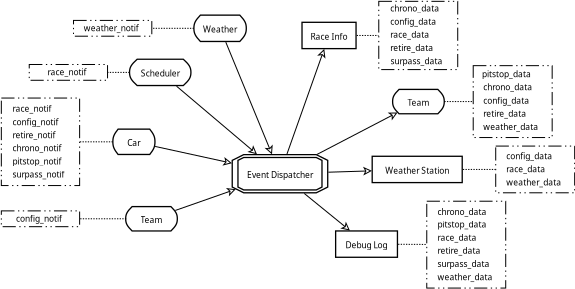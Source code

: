 <?xml version="1.0" encoding="UTF-8"?>
<dia:diagram xmlns:dia="http://www.lysator.liu.se/~alla/dia/">
  <dia:layer name="Background" visible="true" active="true">
    <dia:object type="SDL - State" version="1" id="O0">
      <dia:attribute name="obj_pos">
        <dia:point val="5.7,8.488"/>
      </dia:attribute>
      <dia:attribute name="obj_bb">
        <dia:rectangle val="5.65,8.438;8.95,10.463"/>
      </dia:attribute>
      <dia:attribute name="meta">
        <dia:composite type="dict"/>
      </dia:attribute>
      <dia:attribute name="elem_corner">
        <dia:point val="5.7,8.488"/>
      </dia:attribute>
      <dia:attribute name="elem_width">
        <dia:real val="3.2"/>
      </dia:attribute>
      <dia:attribute name="elem_height">
        <dia:real val="1.925"/>
      </dia:attribute>
      <dia:attribute name="line_width">
        <dia:real val="0.1"/>
      </dia:attribute>
      <dia:attribute name="line_colour">
        <dia:color val="#000000"/>
      </dia:attribute>
      <dia:attribute name="fill_colour">
        <dia:color val="#ffffff"/>
      </dia:attribute>
      <dia:attribute name="show_background">
        <dia:boolean val="true"/>
      </dia:attribute>
      <dia:attribute name="line_style">
        <dia:enum val="0"/>
        <dia:real val="1"/>
      </dia:attribute>
      <dia:attribute name="padding">
        <dia:real val="0.1"/>
      </dia:attribute>
      <dia:attribute name="text">
        <dia:composite type="text">
          <dia:attribute name="string">
            <dia:string>#Car#</dia:string>
          </dia:attribute>
          <dia:attribute name="font">
            <dia:font family="sans" style="0" name="Helvetica"/>
          </dia:attribute>
          <dia:attribute name="height">
            <dia:real val="0.8"/>
          </dia:attribute>
          <dia:attribute name="pos">
            <dia:point val="7.3,9.65"/>
          </dia:attribute>
          <dia:attribute name="color">
            <dia:color val="#000000"/>
          </dia:attribute>
          <dia:attribute name="alignment">
            <dia:enum val="1"/>
          </dia:attribute>
        </dia:composite>
      </dia:attribute>
      <dia:attribute name="flip_horizontal">
        <dia:boolean val="false"/>
      </dia:attribute>
      <dia:attribute name="flip_vertical">
        <dia:boolean val="false"/>
      </dia:attribute>
      <dia:attribute name="subscale">
        <dia:real val="1"/>
      </dia:attribute>
    </dia:object>
    <dia:object type="SDL - State" version="1" id="O1">
      <dia:attribute name="obj_pos">
        <dia:point val="6.968,3.175"/>
      </dia:attribute>
      <dia:attribute name="obj_bb">
        <dia:rectangle val="6.918,3.125;11.682,5.225"/>
      </dia:attribute>
      <dia:attribute name="meta">
        <dia:composite type="dict"/>
      </dia:attribute>
      <dia:attribute name="elem_corner">
        <dia:point val="6.968,3.175"/>
      </dia:attribute>
      <dia:attribute name="elem_width">
        <dia:real val="4.665"/>
      </dia:attribute>
      <dia:attribute name="elem_height">
        <dia:real val="2"/>
      </dia:attribute>
      <dia:attribute name="line_width">
        <dia:real val="0.1"/>
      </dia:attribute>
      <dia:attribute name="line_colour">
        <dia:color val="#000000"/>
      </dia:attribute>
      <dia:attribute name="fill_colour">
        <dia:color val="#ffffff"/>
      </dia:attribute>
      <dia:attribute name="show_background">
        <dia:boolean val="true"/>
      </dia:attribute>
      <dia:attribute name="line_style">
        <dia:enum val="0"/>
        <dia:real val="1"/>
      </dia:attribute>
      <dia:attribute name="padding">
        <dia:real val="0.1"/>
      </dia:attribute>
      <dia:attribute name="text">
        <dia:composite type="text">
          <dia:attribute name="string">
            <dia:string>#Scheduler#</dia:string>
          </dia:attribute>
          <dia:attribute name="font">
            <dia:font family="sans" style="0" name="Helvetica"/>
          </dia:attribute>
          <dia:attribute name="height">
            <dia:real val="0.8"/>
          </dia:attribute>
          <dia:attribute name="pos">
            <dia:point val="9.3,4.375"/>
          </dia:attribute>
          <dia:attribute name="color">
            <dia:color val="#000000"/>
          </dia:attribute>
          <dia:attribute name="alignment">
            <dia:enum val="1"/>
          </dia:attribute>
        </dia:composite>
      </dia:attribute>
      <dia:attribute name="flip_horizontal">
        <dia:boolean val="false"/>
      </dia:attribute>
      <dia:attribute name="flip_vertical">
        <dia:boolean val="false"/>
      </dia:attribute>
      <dia:attribute name="subscale">
        <dia:real val="1"/>
      </dia:attribute>
    </dia:object>
    <dia:object type="SDL - State" version="1" id="O2">
      <dia:attribute name="obj_pos">
        <dia:point val="11.858,-0.175"/>
      </dia:attribute>
      <dia:attribute name="obj_bb">
        <dia:rectangle val="11.808,-0.225;15.892,1.875"/>
      </dia:attribute>
      <dia:attribute name="meta">
        <dia:composite type="dict"/>
      </dia:attribute>
      <dia:attribute name="elem_corner">
        <dia:point val="11.858,-0.175"/>
      </dia:attribute>
      <dia:attribute name="elem_width">
        <dia:real val="3.983"/>
      </dia:attribute>
      <dia:attribute name="elem_height">
        <dia:real val="2"/>
      </dia:attribute>
      <dia:attribute name="line_width">
        <dia:real val="0.1"/>
      </dia:attribute>
      <dia:attribute name="line_colour">
        <dia:color val="#000000"/>
      </dia:attribute>
      <dia:attribute name="fill_colour">
        <dia:color val="#ffffff"/>
      </dia:attribute>
      <dia:attribute name="show_background">
        <dia:boolean val="true"/>
      </dia:attribute>
      <dia:attribute name="line_style">
        <dia:enum val="0"/>
        <dia:real val="1"/>
      </dia:attribute>
      <dia:attribute name="padding">
        <dia:real val="0.1"/>
      </dia:attribute>
      <dia:attribute name="text">
        <dia:composite type="text">
          <dia:attribute name="string">
            <dia:string>#Weather#</dia:string>
          </dia:attribute>
          <dia:attribute name="font">
            <dia:font family="sans" style="0" name="Helvetica"/>
          </dia:attribute>
          <dia:attribute name="height">
            <dia:real val="0.8"/>
          </dia:attribute>
          <dia:attribute name="pos">
            <dia:point val="13.85,1.025"/>
          </dia:attribute>
          <dia:attribute name="color">
            <dia:color val="#000000"/>
          </dia:attribute>
          <dia:attribute name="alignment">
            <dia:enum val="1"/>
          </dia:attribute>
        </dia:composite>
      </dia:attribute>
      <dia:attribute name="flip_horizontal">
        <dia:boolean val="false"/>
      </dia:attribute>
      <dia:attribute name="flip_vertical">
        <dia:boolean val="false"/>
      </dia:attribute>
      <dia:attribute name="subscale">
        <dia:real val="1"/>
      </dia:attribute>
    </dia:object>
    <dia:object type="SDL - State" version="1" id="O3">
      <dia:attribute name="obj_pos">
        <dia:point val="6.675,14.375"/>
      </dia:attribute>
      <dia:attribute name="obj_bb">
        <dia:rectangle val="6.625,14.325;10.65,16.275"/>
      </dia:attribute>
      <dia:attribute name="meta">
        <dia:composite type="dict"/>
      </dia:attribute>
      <dia:attribute name="elem_corner">
        <dia:point val="6.675,14.375"/>
      </dia:attribute>
      <dia:attribute name="elem_width">
        <dia:real val="3.925"/>
      </dia:attribute>
      <dia:attribute name="elem_height">
        <dia:real val="1.85"/>
      </dia:attribute>
      <dia:attribute name="line_width">
        <dia:real val="0.1"/>
      </dia:attribute>
      <dia:attribute name="line_colour">
        <dia:color val="#000000"/>
      </dia:attribute>
      <dia:attribute name="fill_colour">
        <dia:color val="#ffffff"/>
      </dia:attribute>
      <dia:attribute name="show_background">
        <dia:boolean val="true"/>
      </dia:attribute>
      <dia:attribute name="line_style">
        <dia:enum val="0"/>
        <dia:real val="1"/>
      </dia:attribute>
      <dia:attribute name="padding">
        <dia:real val="0.1"/>
      </dia:attribute>
      <dia:attribute name="text">
        <dia:composite type="text">
          <dia:attribute name="string">
            <dia:string>#Team#</dia:string>
          </dia:attribute>
          <dia:attribute name="font">
            <dia:font family="sans" style="0" name="Helvetica"/>
          </dia:attribute>
          <dia:attribute name="height">
            <dia:real val="0.8"/>
          </dia:attribute>
          <dia:attribute name="pos">
            <dia:point val="8.637,15.5"/>
          </dia:attribute>
          <dia:attribute name="color">
            <dia:color val="#000000"/>
          </dia:attribute>
          <dia:attribute name="alignment">
            <dia:enum val="1"/>
          </dia:attribute>
        </dia:composite>
      </dia:attribute>
      <dia:attribute name="flip_horizontal">
        <dia:boolean val="false"/>
      </dia:attribute>
      <dia:attribute name="flip_vertical">
        <dia:boolean val="false"/>
      </dia:attribute>
      <dia:attribute name="subscale">
        <dia:real val="1"/>
      </dia:attribute>
    </dia:object>
    <dia:object type="SDL - Process" version="1" id="O4">
      <dia:attribute name="obj_pos">
        <dia:point val="14.772,10.425"/>
      </dia:attribute>
      <dia:attribute name="obj_bb">
        <dia:rectangle val="14.722,10.375;22.078,13.375"/>
      </dia:attribute>
      <dia:attribute name="meta">
        <dia:composite type="dict"/>
      </dia:attribute>
      <dia:attribute name="elem_corner">
        <dia:point val="14.772,10.425"/>
      </dia:attribute>
      <dia:attribute name="elem_width">
        <dia:real val="7.256"/>
      </dia:attribute>
      <dia:attribute name="elem_height">
        <dia:real val="2.9"/>
      </dia:attribute>
      <dia:attribute name="line_width">
        <dia:real val="0.1"/>
      </dia:attribute>
      <dia:attribute name="line_colour">
        <dia:color val="#000000"/>
      </dia:attribute>
      <dia:attribute name="fill_colour">
        <dia:color val="#ffffff"/>
      </dia:attribute>
      <dia:attribute name="show_background">
        <dia:boolean val="true"/>
      </dia:attribute>
      <dia:attribute name="line_style">
        <dia:enum val="0"/>
        <dia:real val="1"/>
      </dia:attribute>
      <dia:attribute name="padding">
        <dia:real val="0.1"/>
      </dia:attribute>
      <dia:attribute name="text">
        <dia:composite type="text">
          <dia:attribute name="string">
            <dia:string>#Event Dispatcher#</dia:string>
          </dia:attribute>
          <dia:attribute name="font">
            <dia:font family="sans" style="0" name="Helvetica"/>
          </dia:attribute>
          <dia:attribute name="height">
            <dia:real val="0.8"/>
          </dia:attribute>
          <dia:attribute name="pos">
            <dia:point val="18.4,12.075"/>
          </dia:attribute>
          <dia:attribute name="color">
            <dia:color val="#000000"/>
          </dia:attribute>
          <dia:attribute name="alignment">
            <dia:enum val="1"/>
          </dia:attribute>
        </dia:composite>
      </dia:attribute>
      <dia:attribute name="flip_horizontal">
        <dia:boolean val="false"/>
      </dia:attribute>
      <dia:attribute name="flip_vertical">
        <dia:boolean val="false"/>
      </dia:attribute>
      <dia:attribute name="subscale">
        <dia:real val="1"/>
      </dia:attribute>
    </dia:object>
    <dia:object type="Standard - Line" version="0" id="O5">
      <dia:attribute name="obj_pos">
        <dia:point val="22.078,11.76"/>
      </dia:attribute>
      <dia:attribute name="obj_bb">
        <dia:rectangle val="22.052,11.37;25.414,11.981"/>
      </dia:attribute>
      <dia:attribute name="conn_endpoints">
        <dia:point val="22.078,11.76"/>
        <dia:point val="25.358,11.658"/>
      </dia:attribute>
      <dia:attribute name="numcp">
        <dia:int val="1"/>
      </dia:attribute>
      <dia:attribute name="line_width">
        <dia:real val="0.05"/>
      </dia:attribute>
      <dia:attribute name="end_arrow">
        <dia:enum val="23"/>
      </dia:attribute>
      <dia:attribute name="end_arrow_length">
        <dia:real val="0.5"/>
      </dia:attribute>
      <dia:attribute name="end_arrow_width">
        <dia:real val="0.5"/>
      </dia:attribute>
      <dia:connections>
        <dia:connection handle="0" to="O4" connection="4"/>
        <dia:connection handle="1" to="O6" connection="3"/>
      </dia:connections>
    </dia:object>
    <dia:object type="SDL - Task" version="1" id="O6">
      <dia:attribute name="obj_pos">
        <dia:point val="25.408,10.55"/>
      </dia:attribute>
      <dia:attribute name="obj_bb">
        <dia:rectangle val="25.358,10.5;32.298,12.6"/>
      </dia:attribute>
      <dia:attribute name="meta">
        <dia:composite type="dict"/>
      </dia:attribute>
      <dia:attribute name="elem_corner">
        <dia:point val="25.408,10.55"/>
      </dia:attribute>
      <dia:attribute name="elem_width">
        <dia:real val="6.841"/>
      </dia:attribute>
      <dia:attribute name="elem_height">
        <dia:real val="2"/>
      </dia:attribute>
      <dia:attribute name="line_width">
        <dia:real val="0.1"/>
      </dia:attribute>
      <dia:attribute name="line_colour">
        <dia:color val="#000000"/>
      </dia:attribute>
      <dia:attribute name="fill_colour">
        <dia:color val="#ffffff"/>
      </dia:attribute>
      <dia:attribute name="show_background">
        <dia:boolean val="true"/>
      </dia:attribute>
      <dia:attribute name="line_style">
        <dia:enum val="0"/>
        <dia:real val="1"/>
      </dia:attribute>
      <dia:attribute name="padding">
        <dia:real val="0.1"/>
      </dia:attribute>
      <dia:attribute name="text">
        <dia:composite type="text">
          <dia:attribute name="string">
            <dia:string>#Weather Station#</dia:string>
          </dia:attribute>
          <dia:attribute name="font">
            <dia:font family="sans" style="0" name="Helvetica"/>
          </dia:attribute>
          <dia:attribute name="height">
            <dia:real val="0.8"/>
          </dia:attribute>
          <dia:attribute name="pos">
            <dia:point val="28.828,11.75"/>
          </dia:attribute>
          <dia:attribute name="color">
            <dia:color val="#000000"/>
          </dia:attribute>
          <dia:attribute name="alignment">
            <dia:enum val="1"/>
          </dia:attribute>
        </dia:composite>
      </dia:attribute>
      <dia:attribute name="flip_horizontal">
        <dia:boolean val="false"/>
      </dia:attribute>
      <dia:attribute name="flip_vertical">
        <dia:boolean val="false"/>
      </dia:attribute>
      <dia:attribute name="subscale">
        <dia:real val="1"/>
      </dia:attribute>
    </dia:object>
    <dia:object type="SDL - Task" version="1" id="O7">
      <dia:attribute name="obj_pos">
        <dia:point val="20.075,0.369"/>
      </dia:attribute>
      <dia:attribute name="obj_bb">
        <dia:rectangle val="20.025,0.319;24.231,2.419"/>
      </dia:attribute>
      <dia:attribute name="meta">
        <dia:composite type="dict"/>
      </dia:attribute>
      <dia:attribute name="elem_corner">
        <dia:point val="20.075,0.369"/>
      </dia:attribute>
      <dia:attribute name="elem_width">
        <dia:real val="4.106"/>
      </dia:attribute>
      <dia:attribute name="elem_height">
        <dia:real val="2"/>
      </dia:attribute>
      <dia:attribute name="line_width">
        <dia:real val="0.1"/>
      </dia:attribute>
      <dia:attribute name="line_colour">
        <dia:color val="#000000"/>
      </dia:attribute>
      <dia:attribute name="fill_colour">
        <dia:color val="#ffffff"/>
      </dia:attribute>
      <dia:attribute name="show_background">
        <dia:boolean val="true"/>
      </dia:attribute>
      <dia:attribute name="line_style">
        <dia:enum val="0"/>
        <dia:real val="1"/>
      </dia:attribute>
      <dia:attribute name="padding">
        <dia:real val="0.1"/>
      </dia:attribute>
      <dia:attribute name="text">
        <dia:composite type="text">
          <dia:attribute name="string">
            <dia:string>#Race Info#</dia:string>
          </dia:attribute>
          <dia:attribute name="font">
            <dia:font family="sans" style="0" name="Helvetica"/>
          </dia:attribute>
          <dia:attribute name="height">
            <dia:real val="0.8"/>
          </dia:attribute>
          <dia:attribute name="pos">
            <dia:point val="22.128,1.569"/>
          </dia:attribute>
          <dia:attribute name="color">
            <dia:color val="#000000"/>
          </dia:attribute>
          <dia:attribute name="alignment">
            <dia:enum val="1"/>
          </dia:attribute>
        </dia:composite>
      </dia:attribute>
      <dia:attribute name="flip_horizontal">
        <dia:boolean val="false"/>
      </dia:attribute>
      <dia:attribute name="flip_vertical">
        <dia:boolean val="false"/>
      </dia:attribute>
      <dia:attribute name="subscale">
        <dia:real val="1"/>
      </dia:attribute>
    </dia:object>
    <dia:object type="SDL - Task" version="1" id="O8">
      <dia:attribute name="obj_pos">
        <dia:point val="22.63,16.225"/>
      </dia:attribute>
      <dia:attribute name="obj_bb">
        <dia:rectangle val="22.58,16.175;27.377,18.275"/>
      </dia:attribute>
      <dia:attribute name="meta">
        <dia:composite type="dict"/>
      </dia:attribute>
      <dia:attribute name="elem_corner">
        <dia:point val="22.63,16.225"/>
      </dia:attribute>
      <dia:attribute name="elem_width">
        <dia:real val="4.697"/>
      </dia:attribute>
      <dia:attribute name="elem_height">
        <dia:real val="2"/>
      </dia:attribute>
      <dia:attribute name="line_width">
        <dia:real val="0.1"/>
      </dia:attribute>
      <dia:attribute name="line_colour">
        <dia:color val="#000000"/>
      </dia:attribute>
      <dia:attribute name="fill_colour">
        <dia:color val="#ffffff"/>
      </dia:attribute>
      <dia:attribute name="show_background">
        <dia:boolean val="true"/>
      </dia:attribute>
      <dia:attribute name="line_style">
        <dia:enum val="0"/>
        <dia:real val="1"/>
      </dia:attribute>
      <dia:attribute name="padding">
        <dia:real val="0.1"/>
      </dia:attribute>
      <dia:attribute name="text">
        <dia:composite type="text">
          <dia:attribute name="string">
            <dia:string>#Debug Log#</dia:string>
          </dia:attribute>
          <dia:attribute name="font">
            <dia:font family="sans" style="0" name="Helvetica"/>
          </dia:attribute>
          <dia:attribute name="height">
            <dia:real val="0.8"/>
          </dia:attribute>
          <dia:attribute name="pos">
            <dia:point val="24.978,17.425"/>
          </dia:attribute>
          <dia:attribute name="color">
            <dia:color val="#000000"/>
          </dia:attribute>
          <dia:attribute name="alignment">
            <dia:enum val="1"/>
          </dia:attribute>
        </dia:composite>
      </dia:attribute>
      <dia:attribute name="flip_horizontal">
        <dia:boolean val="false"/>
      </dia:attribute>
      <dia:attribute name="flip_vertical">
        <dia:boolean val="false"/>
      </dia:attribute>
      <dia:attribute name="subscale">
        <dia:real val="1"/>
      </dia:attribute>
    </dia:object>
    <dia:object type="Standard - Line" version="0" id="O9">
      <dia:attribute name="obj_pos">
        <dia:point val="18.932,10.376"/>
      </dia:attribute>
      <dia:attribute name="obj_bb">
        <dia:rectangle val="18.9,2.366;21.86,10.408"/>
      </dia:attribute>
      <dia:attribute name="conn_endpoints">
        <dia:point val="18.932,10.376"/>
        <dia:point val="21.756,2.418"/>
      </dia:attribute>
      <dia:attribute name="numcp">
        <dia:int val="1"/>
      </dia:attribute>
      <dia:attribute name="line_width">
        <dia:real val="0.05"/>
      </dia:attribute>
      <dia:attribute name="end_arrow">
        <dia:enum val="23"/>
      </dia:attribute>
      <dia:attribute name="end_arrow_length">
        <dia:real val="0.5"/>
      </dia:attribute>
      <dia:attribute name="end_arrow_width">
        <dia:real val="0.5"/>
      </dia:attribute>
      <dia:connections>
        <dia:connection handle="0" to="O4" connection="4"/>
        <dia:connection handle="1" to="O7" connection="3"/>
      </dia:connections>
    </dia:object>
    <dia:object type="Standard - Line" version="0" id="O10">
      <dia:attribute name="obj_pos">
        <dia:point val="20.244,13.375"/>
      </dia:attribute>
      <dia:attribute name="obj_bb">
        <dia:rectangle val="20.209,13.34;23.734,16.213"/>
      </dia:attribute>
      <dia:attribute name="conn_endpoints">
        <dia:point val="20.244,13.375"/>
        <dia:point val="23.69,16.177"/>
      </dia:attribute>
      <dia:attribute name="numcp">
        <dia:int val="1"/>
      </dia:attribute>
      <dia:attribute name="line_width">
        <dia:real val="0.05"/>
      </dia:attribute>
      <dia:attribute name="end_arrow">
        <dia:enum val="23"/>
      </dia:attribute>
      <dia:attribute name="end_arrow_length">
        <dia:real val="0.5"/>
      </dia:attribute>
      <dia:attribute name="end_arrow_width">
        <dia:real val="0.5"/>
      </dia:attribute>
      <dia:connections>
        <dia:connection handle="0" to="O4" connection="4"/>
        <dia:connection handle="1" to="O8" connection="3"/>
      </dia:connections>
    </dia:object>
    <dia:object type="Standard - Line" version="0" id="O11">
      <dia:attribute name="obj_pos">
        <dia:point val="21.221,10.406"/>
      </dia:attribute>
      <dia:attribute name="obj_bb">
        <dia:rectangle val="21.187,7.199;27.359,10.439"/>
      </dia:attribute>
      <dia:attribute name="conn_endpoints">
        <dia:point val="21.221,10.406"/>
        <dia:point val="27.309,7.234"/>
      </dia:attribute>
      <dia:attribute name="numcp">
        <dia:int val="1"/>
      </dia:attribute>
      <dia:attribute name="line_width">
        <dia:real val="0.05"/>
      </dia:attribute>
      <dia:attribute name="end_arrow">
        <dia:enum val="23"/>
      </dia:attribute>
      <dia:attribute name="end_arrow_length">
        <dia:real val="0.5"/>
      </dia:attribute>
      <dia:attribute name="end_arrow_width">
        <dia:real val="0.5"/>
      </dia:attribute>
      <dia:connections>
        <dia:connection handle="0" to="O4" connection="4"/>
        <dia:connection handle="1" to="O16" connection="3"/>
      </dia:connections>
    </dia:object>
    <dia:object type="Standard - Line" version="0" id="O12">
      <dia:attribute name="obj_pos">
        <dia:point val="14.282,1.875"/>
      </dia:attribute>
      <dia:attribute name="obj_bb">
        <dia:rectangle val="14.25,1.842;17.858,10.426"/>
      </dia:attribute>
      <dia:attribute name="conn_endpoints">
        <dia:point val="14.282,1.875"/>
        <dia:point val="17.782,10.375"/>
      </dia:attribute>
      <dia:attribute name="numcp">
        <dia:int val="1"/>
      </dia:attribute>
      <dia:attribute name="line_width">
        <dia:real val="0.05"/>
      </dia:attribute>
      <dia:attribute name="end_arrow">
        <dia:enum val="23"/>
      </dia:attribute>
      <dia:attribute name="end_arrow_length">
        <dia:real val="0.5"/>
      </dia:attribute>
      <dia:attribute name="end_arrow_width">
        <dia:real val="0.5"/>
      </dia:attribute>
      <dia:connections>
        <dia:connection handle="0" to="O2" connection="3"/>
        <dia:connection handle="1" to="O4" connection="4"/>
      </dia:connections>
    </dia:object>
    <dia:object type="Standard - Line" version="0" id="O13">
      <dia:attribute name="obj_pos">
        <dia:point val="10.541,5.225"/>
      </dia:attribute>
      <dia:attribute name="obj_bb">
        <dia:rectangle val="10.506,5.19;16.672,10.413"/>
      </dia:attribute>
      <dia:attribute name="conn_endpoints">
        <dia:point val="10.541,5.225"/>
        <dia:point val="16.629,10.377"/>
      </dia:attribute>
      <dia:attribute name="numcp">
        <dia:int val="1"/>
      </dia:attribute>
      <dia:attribute name="line_width">
        <dia:real val="0.05"/>
      </dia:attribute>
      <dia:attribute name="end_arrow">
        <dia:enum val="23"/>
      </dia:attribute>
      <dia:attribute name="end_arrow_length">
        <dia:real val="0.5"/>
      </dia:attribute>
      <dia:attribute name="end_arrow_width">
        <dia:real val="0.5"/>
      </dia:attribute>
      <dia:connections>
        <dia:connection handle="0" to="O1" connection="3"/>
        <dia:connection handle="1" to="O4" connection="4"/>
      </dia:connections>
    </dia:object>
    <dia:object type="Standard - Line" version="0" id="O14">
      <dia:attribute name="obj_pos">
        <dia:point val="8.91,9.802"/>
      </dia:attribute>
      <dia:attribute name="obj_bb">
        <dia:rectangle val="8.881,9.772;14.777,11.252"/>
      </dia:attribute>
      <dia:attribute name="conn_endpoints">
        <dia:point val="8.91,9.802"/>
        <dia:point val="14.722,11.072"/>
      </dia:attribute>
      <dia:attribute name="numcp">
        <dia:int val="1"/>
      </dia:attribute>
      <dia:attribute name="line_width">
        <dia:real val="0.05"/>
      </dia:attribute>
      <dia:attribute name="end_arrow">
        <dia:enum val="23"/>
      </dia:attribute>
      <dia:attribute name="end_arrow_length">
        <dia:real val="0.5"/>
      </dia:attribute>
      <dia:attribute name="end_arrow_width">
        <dia:real val="0.5"/>
      </dia:attribute>
      <dia:connections>
        <dia:connection handle="0" to="O0" connection="3"/>
        <dia:connection handle="1" to="O4" connection="4"/>
      </dia:connections>
    </dia:object>
    <dia:object type="Standard - Line" version="0" id="O15">
      <dia:attribute name="obj_pos">
        <dia:point val="10.442,14.667"/>
      </dia:attribute>
      <dia:attribute name="obj_bb">
        <dia:rectangle val="10.411,12.959;15.062,14.699"/>
      </dia:attribute>
      <dia:attribute name="conn_endpoints">
        <dia:point val="10.442,14.667"/>
        <dia:point val="15.01,13.065"/>
      </dia:attribute>
      <dia:attribute name="numcp">
        <dia:int val="1"/>
      </dia:attribute>
      <dia:attribute name="line_width">
        <dia:real val="0.05"/>
      </dia:attribute>
      <dia:attribute name="end_arrow">
        <dia:enum val="23"/>
      </dia:attribute>
      <dia:attribute name="end_arrow_length">
        <dia:real val="0.5"/>
      </dia:attribute>
      <dia:attribute name="end_arrow_width">
        <dia:real val="0.5"/>
      </dia:attribute>
      <dia:connections>
        <dia:connection handle="0" to="O3" connection="3"/>
        <dia:connection handle="1" to="O4" connection="4"/>
      </dia:connections>
    </dia:object>
    <dia:object type="SDL - State" version="1" id="O16">
      <dia:attribute name="obj_pos">
        <dia:point val="26.96,5.469"/>
      </dia:attribute>
      <dia:attribute name="obj_bb">
        <dia:rectangle val="26.91,5.419;30.935,7.369"/>
      </dia:attribute>
      <dia:attribute name="meta">
        <dia:composite type="dict"/>
      </dia:attribute>
      <dia:attribute name="elem_corner">
        <dia:point val="26.96,5.469"/>
      </dia:attribute>
      <dia:attribute name="elem_width">
        <dia:real val="3.925"/>
      </dia:attribute>
      <dia:attribute name="elem_height">
        <dia:real val="1.85"/>
      </dia:attribute>
      <dia:attribute name="line_width">
        <dia:real val="0.1"/>
      </dia:attribute>
      <dia:attribute name="line_colour">
        <dia:color val="#000000"/>
      </dia:attribute>
      <dia:attribute name="fill_colour">
        <dia:color val="#ffffff"/>
      </dia:attribute>
      <dia:attribute name="show_background">
        <dia:boolean val="true"/>
      </dia:attribute>
      <dia:attribute name="line_style">
        <dia:enum val="0"/>
        <dia:real val="1"/>
      </dia:attribute>
      <dia:attribute name="padding">
        <dia:real val="0.1"/>
      </dia:attribute>
      <dia:attribute name="text">
        <dia:composite type="text">
          <dia:attribute name="string">
            <dia:string>#Team#</dia:string>
          </dia:attribute>
          <dia:attribute name="font">
            <dia:font family="sans" style="0" name="Helvetica"/>
          </dia:attribute>
          <dia:attribute name="height">
            <dia:real val="0.8"/>
          </dia:attribute>
          <dia:attribute name="pos">
            <dia:point val="28.922,6.594"/>
          </dia:attribute>
          <dia:attribute name="color">
            <dia:color val="#000000"/>
          </dia:attribute>
          <dia:attribute name="alignment">
            <dia:enum val="1"/>
          </dia:attribute>
        </dia:composite>
      </dia:attribute>
      <dia:attribute name="flip_horizontal">
        <dia:boolean val="false"/>
      </dia:attribute>
      <dia:attribute name="flip_vertical">
        <dia:boolean val="false"/>
      </dia:attribute>
      <dia:attribute name="subscale">
        <dia:real val="1"/>
      </dia:attribute>
    </dia:object>
    <dia:group>
      <dia:group>
        <dia:object type="Standard - Text" version="1" id="O17">
          <dia:attribute name="obj_pos">
            <dia:point val="35.602,10.776"/>
          </dia:attribute>
          <dia:attribute name="obj_bb">
            <dia:rectangle val="35.602,10.181;39.325,10.929"/>
          </dia:attribute>
          <dia:attribute name="text">
            <dia:composite type="text">
              <dia:attribute name="string">
                <dia:string>#config_data#</dia:string>
              </dia:attribute>
              <dia:attribute name="font">
                <dia:font family="sans" style="0" name="Helvetica"/>
              </dia:attribute>
              <dia:attribute name="height">
                <dia:real val="0.8"/>
              </dia:attribute>
              <dia:attribute name="pos">
                <dia:point val="35.602,10.776"/>
              </dia:attribute>
              <dia:attribute name="color">
                <dia:color val="#000000"/>
              </dia:attribute>
              <dia:attribute name="alignment">
                <dia:enum val="0"/>
              </dia:attribute>
            </dia:composite>
          </dia:attribute>
          <dia:attribute name="valign">
            <dia:enum val="3"/>
          </dia:attribute>
        </dia:object>
        <dia:object type="Standard - Text" version="1" id="O18">
          <dia:attribute name="obj_pos">
            <dia:point val="35.602,11.771"/>
          </dia:attribute>
          <dia:attribute name="obj_bb">
            <dia:rectangle val="35.602,11.176;38.767,11.924"/>
          </dia:attribute>
          <dia:attribute name="text">
            <dia:composite type="text">
              <dia:attribute name="string">
                <dia:string>#race_data#</dia:string>
              </dia:attribute>
              <dia:attribute name="font">
                <dia:font family="sans" style="0" name="Helvetica"/>
              </dia:attribute>
              <dia:attribute name="height">
                <dia:real val="0.8"/>
              </dia:attribute>
              <dia:attribute name="pos">
                <dia:point val="35.602,11.771"/>
              </dia:attribute>
              <dia:attribute name="color">
                <dia:color val="#000000"/>
              </dia:attribute>
              <dia:attribute name="alignment">
                <dia:enum val="0"/>
              </dia:attribute>
            </dia:composite>
          </dia:attribute>
          <dia:attribute name="valign">
            <dia:enum val="3"/>
          </dia:attribute>
        </dia:object>
        <dia:object type="Standard - Text" version="1" id="O19">
          <dia:attribute name="obj_pos">
            <dia:point val="35.602,12.766"/>
          </dia:attribute>
          <dia:attribute name="obj_bb">
            <dia:rectangle val="35.602,12.171;39.987,12.919"/>
          </dia:attribute>
          <dia:attribute name="text">
            <dia:composite type="text">
              <dia:attribute name="string">
                <dia:string>#weather_data#</dia:string>
              </dia:attribute>
              <dia:attribute name="font">
                <dia:font family="sans" style="0" name="Helvetica"/>
              </dia:attribute>
              <dia:attribute name="height">
                <dia:real val="0.8"/>
              </dia:attribute>
              <dia:attribute name="pos">
                <dia:point val="35.602,12.766"/>
              </dia:attribute>
              <dia:attribute name="color">
                <dia:color val="#000000"/>
              </dia:attribute>
              <dia:attribute name="alignment">
                <dia:enum val="0"/>
              </dia:attribute>
            </dia:composite>
          </dia:attribute>
          <dia:attribute name="valign">
            <dia:enum val="3"/>
          </dia:attribute>
        </dia:object>
      </dia:group>
      <dia:object type="Standard - Box" version="0" id="O20">
        <dia:attribute name="obj_pos">
          <dia:point val="34.795,9.775"/>
        </dia:attribute>
        <dia:attribute name="obj_bb">
          <dia:rectangle val="34.77,9.75;40.82,13.35"/>
        </dia:attribute>
        <dia:attribute name="elem_corner">
          <dia:point val="34.795,9.775"/>
        </dia:attribute>
        <dia:attribute name="elem_width">
          <dia:real val="6.0"/>
        </dia:attribute>
        <dia:attribute name="elem_height">
          <dia:real val="3.55"/>
        </dia:attribute>
        <dia:attribute name="border_width">
          <dia:real val="0.05"/>
        </dia:attribute>
        <dia:attribute name="show_background">
          <dia:boolean val="false"/>
        </dia:attribute>
        <dia:attribute name="line_style">
          <dia:enum val="3"/>
        </dia:attribute>
      </dia:object>
    </dia:group>
    <dia:group>
      <dia:group>
        <dia:object type="Standard - Text" version="1" id="O21">
          <dia:attribute name="obj_pos">
            <dia:point val="30.363,15.01"/>
          </dia:attribute>
          <dia:attribute name="obj_bb">
            <dia:rectangle val="30.363,14.415;34.32,15.162"/>
          </dia:attribute>
          <dia:attribute name="text">
            <dia:composite type="text">
              <dia:attribute name="string">
                <dia:string>#chrono_data#</dia:string>
              </dia:attribute>
              <dia:attribute name="font">
                <dia:font family="sans" style="0" name="Helvetica"/>
              </dia:attribute>
              <dia:attribute name="height">
                <dia:real val="0.8"/>
              </dia:attribute>
              <dia:attribute name="pos">
                <dia:point val="30.363,15.01"/>
              </dia:attribute>
              <dia:attribute name="color">
                <dia:color val="#000000"/>
              </dia:attribute>
              <dia:attribute name="alignment">
                <dia:enum val="0"/>
              </dia:attribute>
            </dia:composite>
          </dia:attribute>
          <dia:attribute name="valign">
            <dia:enum val="3"/>
          </dia:attribute>
        </dia:object>
        <dia:object type="Standard - Text" version="1" id="O22">
          <dia:attribute name="obj_pos">
            <dia:point val="30.363,15.963"/>
          </dia:attribute>
          <dia:attribute name="obj_bb">
            <dia:rectangle val="30.363,15.367;34.343,16.115"/>
          </dia:attribute>
          <dia:attribute name="text">
            <dia:composite type="text">
              <dia:attribute name="string">
                <dia:string>#pitstop_data#</dia:string>
              </dia:attribute>
              <dia:attribute name="font">
                <dia:font family="sans" style="0" name="Helvetica"/>
              </dia:attribute>
              <dia:attribute name="height">
                <dia:real val="0.8"/>
              </dia:attribute>
              <dia:attribute name="pos">
                <dia:point val="30.363,15.963"/>
              </dia:attribute>
              <dia:attribute name="color">
                <dia:color val="#000000"/>
              </dia:attribute>
              <dia:attribute name="alignment">
                <dia:enum val="0"/>
              </dia:attribute>
            </dia:composite>
          </dia:attribute>
          <dia:attribute name="valign">
            <dia:enum val="3"/>
          </dia:attribute>
        </dia:object>
        <dia:object type="Standard - Text" version="1" id="O23">
          <dia:attribute name="obj_pos">
            <dia:point val="30.363,16.962"/>
          </dia:attribute>
          <dia:attribute name="obj_bb">
            <dia:rectangle val="30.363,16.367;33.528,17.115"/>
          </dia:attribute>
          <dia:attribute name="text">
            <dia:composite type="text">
              <dia:attribute name="string">
                <dia:string>#race_data#</dia:string>
              </dia:attribute>
              <dia:attribute name="font">
                <dia:font family="sans" style="0" name="Helvetica"/>
              </dia:attribute>
              <dia:attribute name="height">
                <dia:real val="0.8"/>
              </dia:attribute>
              <dia:attribute name="pos">
                <dia:point val="30.363,16.962"/>
              </dia:attribute>
              <dia:attribute name="color">
                <dia:color val="#000000"/>
              </dia:attribute>
              <dia:attribute name="alignment">
                <dia:enum val="0"/>
              </dia:attribute>
            </dia:composite>
          </dia:attribute>
          <dia:attribute name="valign">
            <dia:enum val="3"/>
          </dia:attribute>
        </dia:object>
        <dia:object type="Standard - Text" version="1" id="O24">
          <dia:attribute name="obj_pos">
            <dia:point val="30.363,17.962"/>
          </dia:attribute>
          <dia:attribute name="obj_bb">
            <dia:rectangle val="30.363,17.367;33.837,18.115"/>
          </dia:attribute>
          <dia:attribute name="text">
            <dia:composite type="text">
              <dia:attribute name="string">
                <dia:string>#retire_data#</dia:string>
              </dia:attribute>
              <dia:attribute name="font">
                <dia:font family="sans" style="0" name="Helvetica"/>
              </dia:attribute>
              <dia:attribute name="height">
                <dia:real val="0.8"/>
              </dia:attribute>
              <dia:attribute name="pos">
                <dia:point val="30.363,17.962"/>
              </dia:attribute>
              <dia:attribute name="color">
                <dia:color val="#000000"/>
              </dia:attribute>
              <dia:attribute name="alignment">
                <dia:enum val="0"/>
              </dia:attribute>
            </dia:composite>
          </dia:attribute>
          <dia:attribute name="valign">
            <dia:enum val="3"/>
          </dia:attribute>
        </dia:object>
        <dia:object type="Standard - Text" version="1" id="O25">
          <dia:attribute name="obj_pos">
            <dia:point val="30.363,18.962"/>
          </dia:attribute>
          <dia:attribute name="obj_bb">
            <dia:rectangle val="30.363,18.367;34.59,19.115"/>
          </dia:attribute>
          <dia:attribute name="text">
            <dia:composite type="text">
              <dia:attribute name="string">
                <dia:string>#surpass_data#</dia:string>
              </dia:attribute>
              <dia:attribute name="font">
                <dia:font family="sans" style="0" name="Helvetica"/>
              </dia:attribute>
              <dia:attribute name="height">
                <dia:real val="0.8"/>
              </dia:attribute>
              <dia:attribute name="pos">
                <dia:point val="30.363,18.962"/>
              </dia:attribute>
              <dia:attribute name="color">
                <dia:color val="#000000"/>
              </dia:attribute>
              <dia:attribute name="alignment">
                <dia:enum val="0"/>
              </dia:attribute>
            </dia:composite>
          </dia:attribute>
          <dia:attribute name="valign">
            <dia:enum val="3"/>
          </dia:attribute>
        </dia:object>
        <dia:object type="Standard - Text" version="1" id="O26">
          <dia:attribute name="obj_pos">
            <dia:point val="30.363,19.962"/>
          </dia:attribute>
          <dia:attribute name="obj_bb">
            <dia:rectangle val="30.363,19.367;34.748,20.115"/>
          </dia:attribute>
          <dia:attribute name="text">
            <dia:composite type="text">
              <dia:attribute name="string">
                <dia:string>#weather_data#</dia:string>
              </dia:attribute>
              <dia:attribute name="font">
                <dia:font family="sans" style="0" name="Helvetica"/>
              </dia:attribute>
              <dia:attribute name="height">
                <dia:real val="0.8"/>
              </dia:attribute>
              <dia:attribute name="pos">
                <dia:point val="30.363,19.962"/>
              </dia:attribute>
              <dia:attribute name="color">
                <dia:color val="#000000"/>
              </dia:attribute>
              <dia:attribute name="alignment">
                <dia:enum val="0"/>
              </dia:attribute>
            </dia:composite>
          </dia:attribute>
          <dia:attribute name="valign">
            <dia:enum val="3"/>
          </dia:attribute>
        </dia:object>
      </dia:group>
      <dia:object type="Standard - Box" version="0" id="O27">
        <dia:attribute name="obj_pos">
          <dia:point val="29.555,13.965"/>
        </dia:attribute>
        <dia:attribute name="obj_bb">
          <dia:rectangle val="29.53,13.94;35.58,20.59"/>
        </dia:attribute>
        <dia:attribute name="elem_corner">
          <dia:point val="29.555,13.965"/>
        </dia:attribute>
        <dia:attribute name="elem_width">
          <dia:real val="6.0"/>
        </dia:attribute>
        <dia:attribute name="elem_height">
          <dia:real val="6.6"/>
        </dia:attribute>
        <dia:attribute name="border_width">
          <dia:real val="0.05"/>
        </dia:attribute>
        <dia:attribute name="show_background">
          <dia:boolean val="false"/>
        </dia:attribute>
        <dia:attribute name="line_style">
          <dia:enum val="3"/>
        </dia:attribute>
      </dia:object>
    </dia:group>
    <dia:object type="Standard - Line" version="0" id="O28">
      <dia:attribute name="obj_pos">
        <dia:point val="24.231,1.369"/>
      </dia:attribute>
      <dia:attribute name="obj_bb">
        <dia:rectangle val="24.206,1.344;25.911,1.394"/>
      </dia:attribute>
      <dia:attribute name="conn_endpoints">
        <dia:point val="24.231,1.369"/>
        <dia:point val="25.886,1.369"/>
      </dia:attribute>
      <dia:attribute name="numcp">
        <dia:int val="1"/>
      </dia:attribute>
      <dia:attribute name="line_width">
        <dia:real val="0.05"/>
      </dia:attribute>
      <dia:attribute name="line_style">
        <dia:enum val="4"/>
      </dia:attribute>
      <dia:connections>
        <dia:connection handle="0" to="O7" connection="3"/>
        <dia:connection handle="1" to="O55" connection="8"/>
      </dia:connections>
    </dia:object>
    <dia:object type="Standard - Line" version="0" id="O29">
      <dia:attribute name="obj_pos">
        <dia:point val="30.885,6.394"/>
      </dia:attribute>
      <dia:attribute name="obj_bb">
        <dia:rectangle val="30.86,6.369;33.087,6.419"/>
      </dia:attribute>
      <dia:attribute name="conn_endpoints">
        <dia:point val="30.885,6.394"/>
        <dia:point val="33.062,6.394"/>
      </dia:attribute>
      <dia:attribute name="numcp">
        <dia:int val="1"/>
      </dia:attribute>
      <dia:attribute name="line_width">
        <dia:real val="0.05"/>
      </dia:attribute>
      <dia:attribute name="line_style">
        <dia:enum val="4"/>
      </dia:attribute>
      <dia:connections>
        <dia:connection handle="0" to="O16" connection="3"/>
        <dia:connection handle="1" to="O49" connection="8"/>
      </dia:connections>
    </dia:object>
    <dia:object type="Standard - Line" version="0" id="O30">
      <dia:attribute name="obj_pos">
        <dia:point val="32.299,11.55"/>
      </dia:attribute>
      <dia:attribute name="obj_bb">
        <dia:rectangle val="32.274,11.525;34.797,11.575"/>
      </dia:attribute>
      <dia:attribute name="conn_endpoints">
        <dia:point val="32.299,11.55"/>
        <dia:point val="34.772,11.55"/>
      </dia:attribute>
      <dia:attribute name="numcp">
        <dia:int val="1"/>
      </dia:attribute>
      <dia:attribute name="line_width">
        <dia:real val="0.05"/>
      </dia:attribute>
      <dia:attribute name="line_style">
        <dia:enum val="4"/>
      </dia:attribute>
      <dia:connections>
        <dia:connection handle="0" to="O6" connection="3"/>
        <dia:connection handle="1" to="O20" connection="8"/>
      </dia:connections>
    </dia:object>
    <dia:object type="Standard - Line" version="0" id="O31">
      <dia:attribute name="obj_pos">
        <dia:point val="27.377,17.238"/>
      </dia:attribute>
      <dia:attribute name="obj_bb">
        <dia:rectangle val="27.351,17.212;29.555,17.274"/>
      </dia:attribute>
      <dia:attribute name="conn_endpoints">
        <dia:point val="27.377,17.238"/>
        <dia:point val="29.53,17.249"/>
      </dia:attribute>
      <dia:attribute name="numcp">
        <dia:int val="1"/>
      </dia:attribute>
      <dia:attribute name="line_width">
        <dia:real val="0.05"/>
      </dia:attribute>
      <dia:attribute name="line_style">
        <dia:enum val="4"/>
      </dia:attribute>
      <dia:connections>
        <dia:connection handle="0" to="O8" connection="3"/>
        <dia:connection handle="1" to="O27" connection="8"/>
      </dia:connections>
    </dia:object>
    <dia:group>
      <dia:group>
        <dia:object type="Standard - Text" version="1" id="O32">
          <dia:attribute name="obj_pos">
            <dia:point val="-1.917,10.171"/>
          </dia:attribute>
          <dia:attribute name="obj_bb">
            <dia:rectangle val="-1.917,9.576;2.047,10.324"/>
          </dia:attribute>
          <dia:attribute name="text">
            <dia:composite type="text">
              <dia:attribute name="string">
                <dia:string>#chrono_notif#</dia:string>
              </dia:attribute>
              <dia:attribute name="font">
                <dia:font family="sans" style="0" name="Helvetica"/>
              </dia:attribute>
              <dia:attribute name="height">
                <dia:real val="0.8"/>
              </dia:attribute>
              <dia:attribute name="pos">
                <dia:point val="-1.917,10.171"/>
              </dia:attribute>
              <dia:attribute name="color">
                <dia:color val="#000000"/>
              </dia:attribute>
              <dia:attribute name="alignment">
                <dia:enum val="0"/>
              </dia:attribute>
            </dia:composite>
          </dia:attribute>
          <dia:attribute name="valign">
            <dia:enum val="3"/>
          </dia:attribute>
        </dia:object>
        <dia:object type="Standard - Text" version="1" id="O33">
          <dia:attribute name="obj_pos">
            <dia:point val="-1.917,11.171"/>
          </dia:attribute>
          <dia:attribute name="obj_bb">
            <dia:rectangle val="-1.917,10.576;2.07,11.324"/>
          </dia:attribute>
          <dia:attribute name="text">
            <dia:composite type="text">
              <dia:attribute name="string">
                <dia:string>#pitstop_notif#</dia:string>
              </dia:attribute>
              <dia:attribute name="font">
                <dia:font family="sans" style="0" name="Helvetica"/>
              </dia:attribute>
              <dia:attribute name="height">
                <dia:real val="0.8"/>
              </dia:attribute>
              <dia:attribute name="pos">
                <dia:point val="-1.917,11.171"/>
              </dia:attribute>
              <dia:attribute name="color">
                <dia:color val="#000000"/>
              </dia:attribute>
              <dia:attribute name="alignment">
                <dia:enum val="0"/>
              </dia:attribute>
            </dia:composite>
          </dia:attribute>
          <dia:attribute name="valign">
            <dia:enum val="3"/>
          </dia:attribute>
        </dia:object>
        <dia:object type="Standard - Text" version="1" id="O34">
          <dia:attribute name="obj_pos">
            <dia:point val="-1.917,7.171"/>
          </dia:attribute>
          <dia:attribute name="obj_bb">
            <dia:rectangle val="-1.917,6.576;1.255,7.324"/>
          </dia:attribute>
          <dia:attribute name="text">
            <dia:composite type="text">
              <dia:attribute name="string">
                <dia:string>#race_notif#</dia:string>
              </dia:attribute>
              <dia:attribute name="font">
                <dia:font family="sans" style="0" name="Helvetica"/>
              </dia:attribute>
              <dia:attribute name="height">
                <dia:real val="0.8"/>
              </dia:attribute>
              <dia:attribute name="pos">
                <dia:point val="-1.917,7.171"/>
              </dia:attribute>
              <dia:attribute name="color">
                <dia:color val="#000000"/>
              </dia:attribute>
              <dia:attribute name="alignment">
                <dia:enum val="0"/>
              </dia:attribute>
            </dia:composite>
          </dia:attribute>
          <dia:attribute name="valign">
            <dia:enum val="3"/>
          </dia:attribute>
        </dia:object>
        <dia:object type="Standard - Text" version="1" id="O35">
          <dia:attribute name="obj_pos">
            <dia:point val="-1.917,8.186"/>
          </dia:attribute>
          <dia:attribute name="obj_bb">
            <dia:rectangle val="-1.917,7.591;1.812,8.339"/>
          </dia:attribute>
          <dia:attribute name="text">
            <dia:composite type="text">
              <dia:attribute name="string">
                <dia:string>#config_notif#</dia:string>
              </dia:attribute>
              <dia:attribute name="font">
                <dia:font family="sans" style="0" name="Helvetica"/>
              </dia:attribute>
              <dia:attribute name="height">
                <dia:real val="0.8"/>
              </dia:attribute>
              <dia:attribute name="pos">
                <dia:point val="-1.917,8.186"/>
              </dia:attribute>
              <dia:attribute name="color">
                <dia:color val="#000000"/>
              </dia:attribute>
              <dia:attribute name="alignment">
                <dia:enum val="0"/>
              </dia:attribute>
            </dia:composite>
          </dia:attribute>
          <dia:attribute name="valign">
            <dia:enum val="3"/>
          </dia:attribute>
        </dia:object>
        <dia:object type="Standard - Text" version="1" id="O36">
          <dia:attribute name="obj_pos">
            <dia:point val="-1.917,12.171"/>
          </dia:attribute>
          <dia:attribute name="obj_bb">
            <dia:rectangle val="-1.917,11.576;2.317,12.324"/>
          </dia:attribute>
          <dia:attribute name="text">
            <dia:composite type="text">
              <dia:attribute name="string">
                <dia:string>#surpass_notif#</dia:string>
              </dia:attribute>
              <dia:attribute name="font">
                <dia:font family="sans" style="0" name="Helvetica"/>
              </dia:attribute>
              <dia:attribute name="height">
                <dia:real val="0.8"/>
              </dia:attribute>
              <dia:attribute name="pos">
                <dia:point val="-1.917,12.171"/>
              </dia:attribute>
              <dia:attribute name="color">
                <dia:color val="#000000"/>
              </dia:attribute>
              <dia:attribute name="alignment">
                <dia:enum val="0"/>
              </dia:attribute>
            </dia:composite>
          </dia:attribute>
          <dia:attribute name="valign">
            <dia:enum val="3"/>
          </dia:attribute>
        </dia:object>
        <dia:object type="Standard - Text" version="1" id="O37">
          <dia:attribute name="obj_pos">
            <dia:point val="-1.917,9.171"/>
          </dia:attribute>
          <dia:attribute name="obj_bb">
            <dia:rectangle val="-1.917,8.576;1.565,9.324"/>
          </dia:attribute>
          <dia:attribute name="text">
            <dia:composite type="text">
              <dia:attribute name="string">
                <dia:string>#retire_notif#</dia:string>
              </dia:attribute>
              <dia:attribute name="font">
                <dia:font family="sans" style="0" name="Helvetica"/>
              </dia:attribute>
              <dia:attribute name="height">
                <dia:real val="0.8"/>
              </dia:attribute>
              <dia:attribute name="pos">
                <dia:point val="-1.917,9.171"/>
              </dia:attribute>
              <dia:attribute name="color">
                <dia:color val="#000000"/>
              </dia:attribute>
              <dia:attribute name="alignment">
                <dia:enum val="0"/>
              </dia:attribute>
            </dia:composite>
          </dia:attribute>
          <dia:attribute name="valign">
            <dia:enum val="3"/>
          </dia:attribute>
        </dia:object>
      </dia:group>
      <dia:object type="Standard - Box" version="0" id="O38">
        <dia:attribute name="obj_pos">
          <dia:point val="-2.775,6.125"/>
        </dia:attribute>
        <dia:attribute name="obj_bb">
          <dia:rectangle val="-2.8,6.1;3.2,12.8"/>
        </dia:attribute>
        <dia:attribute name="elem_corner">
          <dia:point val="-2.775,6.125"/>
        </dia:attribute>
        <dia:attribute name="elem_width">
          <dia:real val="5.95"/>
        </dia:attribute>
        <dia:attribute name="elem_height">
          <dia:real val="6.65"/>
        </dia:attribute>
        <dia:attribute name="border_width">
          <dia:real val="0.05"/>
        </dia:attribute>
        <dia:attribute name="show_background">
          <dia:boolean val="false"/>
        </dia:attribute>
        <dia:attribute name="line_style">
          <dia:enum val="3"/>
        </dia:attribute>
      </dia:object>
    </dia:group>
    <dia:group>
      <dia:object type="Standard - Text" version="1" id="O39">
        <dia:attribute name="obj_pos">
          <dia:point val="3.489,1.046"/>
        </dia:attribute>
        <dia:attribute name="obj_bb">
          <dia:rectangle val="3.489,0.451;7.881,1.199"/>
        </dia:attribute>
        <dia:attribute name="text">
          <dia:composite type="text">
            <dia:attribute name="string">
              <dia:string>#weather_notif#</dia:string>
            </dia:attribute>
            <dia:attribute name="font">
              <dia:font family="sans" style="0" name="Helvetica"/>
            </dia:attribute>
            <dia:attribute name="height">
              <dia:real val="0.8"/>
            </dia:attribute>
            <dia:attribute name="pos">
              <dia:point val="3.489,1.046"/>
            </dia:attribute>
            <dia:attribute name="color">
              <dia:color val="#000000"/>
            </dia:attribute>
            <dia:attribute name="alignment">
              <dia:enum val="0"/>
            </dia:attribute>
          </dia:composite>
        </dia:attribute>
        <dia:attribute name="valign">
          <dia:enum val="3"/>
        </dia:attribute>
      </dia:object>
      <dia:object type="Standard - Box" version="0" id="O40">
        <dia:attribute name="obj_pos">
          <dia:point val="2.71,0.225"/>
        </dia:attribute>
        <dia:attribute name="obj_bb">
          <dia:rectangle val="2.685,0.2;8.685,1.45"/>
        </dia:attribute>
        <dia:attribute name="elem_corner">
          <dia:point val="2.71,0.225"/>
        </dia:attribute>
        <dia:attribute name="elem_width">
          <dia:real val="5.95"/>
        </dia:attribute>
        <dia:attribute name="elem_height">
          <dia:real val="1.2"/>
        </dia:attribute>
        <dia:attribute name="border_width">
          <dia:real val="0.05"/>
        </dia:attribute>
        <dia:attribute name="show_background">
          <dia:boolean val="false"/>
        </dia:attribute>
        <dia:attribute name="line_style">
          <dia:enum val="3"/>
        </dia:attribute>
      </dia:object>
    </dia:group>
    <dia:group>
      <dia:object type="Standard - Text" version="1" id="O41">
        <dia:attribute name="obj_pos">
          <dia:point val="0.735,4.396"/>
        </dia:attribute>
        <dia:attribute name="obj_bb">
          <dia:rectangle val="0.735,3.801;3.908,4.549"/>
        </dia:attribute>
        <dia:attribute name="text">
          <dia:composite type="text">
            <dia:attribute name="string">
              <dia:string>#race_notif#</dia:string>
            </dia:attribute>
            <dia:attribute name="font">
              <dia:font family="sans" style="0" name="Helvetica"/>
            </dia:attribute>
            <dia:attribute name="height">
              <dia:real val="0.8"/>
            </dia:attribute>
            <dia:attribute name="pos">
              <dia:point val="0.735,4.396"/>
            </dia:attribute>
            <dia:attribute name="color">
              <dia:color val="#000000"/>
            </dia:attribute>
            <dia:attribute name="alignment">
              <dia:enum val="0"/>
            </dia:attribute>
          </dia:composite>
        </dia:attribute>
        <dia:attribute name="valign">
          <dia:enum val="3"/>
        </dia:attribute>
      </dia:object>
      <dia:object type="Standard - Box" version="0" id="O42">
        <dia:attribute name="obj_pos">
          <dia:point val="-0.654,3.575"/>
        </dia:attribute>
        <dia:attribute name="obj_bb">
          <dia:rectangle val="-0.679,3.55;5.321,4.8"/>
        </dia:attribute>
        <dia:attribute name="elem_corner">
          <dia:point val="-0.654,3.575"/>
        </dia:attribute>
        <dia:attribute name="elem_width">
          <dia:real val="5.95"/>
        </dia:attribute>
        <dia:attribute name="elem_height">
          <dia:real val="1.2"/>
        </dia:attribute>
        <dia:attribute name="border_width">
          <dia:real val="0.05"/>
        </dia:attribute>
        <dia:attribute name="show_background">
          <dia:boolean val="false"/>
        </dia:attribute>
        <dia:attribute name="line_style">
          <dia:enum val="3"/>
        </dia:attribute>
      </dia:object>
    </dia:group>
    <dia:group>
      <dia:object type="Standard - Text" version="1" id="O43">
        <dia:attribute name="obj_pos">
          <dia:point val="-1.665,15.521"/>
        </dia:attribute>
        <dia:attribute name="obj_bb">
          <dia:rectangle val="-1.665,14.926;2.065,15.674"/>
        </dia:attribute>
        <dia:attribute name="text">
          <dia:composite type="text">
            <dia:attribute name="string">
              <dia:string>#config_notif#</dia:string>
            </dia:attribute>
            <dia:attribute name="font">
              <dia:font family="sans" style="0" name="Helvetica"/>
            </dia:attribute>
            <dia:attribute name="height">
              <dia:real val="0.8"/>
            </dia:attribute>
            <dia:attribute name="pos">
              <dia:point val="-1.665,15.521"/>
            </dia:attribute>
            <dia:attribute name="color">
              <dia:color val="#000000"/>
            </dia:attribute>
            <dia:attribute name="alignment">
              <dia:enum val="0"/>
            </dia:attribute>
          </dia:composite>
        </dia:attribute>
        <dia:attribute name="valign">
          <dia:enum val="3"/>
        </dia:attribute>
      </dia:object>
      <dia:object type="Standard - Box" version="0" id="O44">
        <dia:attribute name="obj_pos">
          <dia:point val="-2.775,14.7"/>
        </dia:attribute>
        <dia:attribute name="obj_bb">
          <dia:rectangle val="-2.8,14.675;3.2,15.925"/>
        </dia:attribute>
        <dia:attribute name="elem_corner">
          <dia:point val="-2.775,14.7"/>
        </dia:attribute>
        <dia:attribute name="elem_width">
          <dia:real val="5.95"/>
        </dia:attribute>
        <dia:attribute name="elem_height">
          <dia:real val="1.2"/>
        </dia:attribute>
        <dia:attribute name="border_width">
          <dia:real val="0.05"/>
        </dia:attribute>
        <dia:attribute name="show_background">
          <dia:boolean val="false"/>
        </dia:attribute>
        <dia:attribute name="line_style">
          <dia:enum val="3"/>
        </dia:attribute>
      </dia:object>
    </dia:group>
    <dia:object type="Standard - Line" version="0" id="O45">
      <dia:attribute name="obj_pos">
        <dia:point val="5.7,9.45"/>
      </dia:attribute>
      <dia:attribute name="obj_bb">
        <dia:rectangle val="3.175,9.425;5.725,9.475"/>
      </dia:attribute>
      <dia:attribute name="conn_endpoints">
        <dia:point val="5.7,9.45"/>
        <dia:point val="3.2,9.45"/>
      </dia:attribute>
      <dia:attribute name="numcp">
        <dia:int val="1"/>
      </dia:attribute>
      <dia:attribute name="line_width">
        <dia:real val="0.05"/>
      </dia:attribute>
      <dia:attribute name="line_style">
        <dia:enum val="4"/>
      </dia:attribute>
      <dia:connections>
        <dia:connection handle="0" to="O0" connection="3"/>
        <dia:connection handle="1" to="O38" connection="8"/>
      </dia:connections>
    </dia:object>
    <dia:object type="Standard - Line" version="0" id="O46">
      <dia:attribute name="obj_pos">
        <dia:point val="6.717,15.3"/>
      </dia:attribute>
      <dia:attribute name="obj_bb">
        <dia:rectangle val="3.15,15.275;6.742,15.325"/>
      </dia:attribute>
      <dia:attribute name="conn_endpoints">
        <dia:point val="6.717,15.3"/>
        <dia:point val="3.175,15.3"/>
      </dia:attribute>
      <dia:attribute name="numcp">
        <dia:int val="1"/>
      </dia:attribute>
      <dia:attribute name="line_width">
        <dia:real val="0.05"/>
      </dia:attribute>
      <dia:attribute name="line_style">
        <dia:enum val="4"/>
      </dia:attribute>
      <dia:connections>
        <dia:connection handle="0" to="O3" connection="3"/>
        <dia:connection handle="1" to="O44" connection="4"/>
      </dia:connections>
    </dia:object>
    <dia:object type="Standard - Line" version="0" id="O47">
      <dia:attribute name="obj_pos">
        <dia:point val="6.968,4.175"/>
      </dia:attribute>
      <dia:attribute name="obj_bb">
        <dia:rectangle val="5.296,4.15;6.993,4.2"/>
      </dia:attribute>
      <dia:attribute name="conn_endpoints">
        <dia:point val="6.968,4.175"/>
        <dia:point val="5.321,4.175"/>
      </dia:attribute>
      <dia:attribute name="numcp">
        <dia:int val="1"/>
      </dia:attribute>
      <dia:attribute name="line_width">
        <dia:real val="0.05"/>
      </dia:attribute>
      <dia:attribute name="line_style">
        <dia:enum val="4"/>
      </dia:attribute>
      <dia:connections>
        <dia:connection handle="0" to="O1" connection="3"/>
        <dia:connection handle="1" to="O42" connection="8"/>
      </dia:connections>
    </dia:object>
    <dia:object type="Standard - Line" version="0" id="O48">
      <dia:attribute name="obj_pos">
        <dia:point val="11.858,0.825"/>
      </dia:attribute>
      <dia:attribute name="obj_bb">
        <dia:rectangle val="8.659,0.8;11.883,0.85"/>
      </dia:attribute>
      <dia:attribute name="conn_endpoints">
        <dia:point val="11.858,0.825"/>
        <dia:point val="8.684,0.825"/>
      </dia:attribute>
      <dia:attribute name="numcp">
        <dia:int val="1"/>
      </dia:attribute>
      <dia:attribute name="line_width">
        <dia:real val="0.05"/>
      </dia:attribute>
      <dia:attribute name="line_style">
        <dia:enum val="4"/>
      </dia:attribute>
      <dia:connections>
        <dia:connection handle="0" to="O2" connection="3"/>
        <dia:connection handle="1" to="O40" connection="8"/>
      </dia:connections>
    </dia:object>
    <dia:group>
      <dia:object type="Standard - Box" version="0" id="O49">
        <dia:attribute name="obj_pos">
          <dia:point val="33.085,3.663"/>
        </dia:attribute>
        <dia:attribute name="obj_bb">
          <dia:rectangle val="33.06,3.638;39.11,9.15"/>
        </dia:attribute>
        <dia:attribute name="elem_corner">
          <dia:point val="33.085,3.663"/>
        </dia:attribute>
        <dia:attribute name="elem_width">
          <dia:real val="6.0"/>
        </dia:attribute>
        <dia:attribute name="elem_height">
          <dia:real val="5.463"/>
        </dia:attribute>
        <dia:attribute name="border_width">
          <dia:real val="0.05"/>
        </dia:attribute>
        <dia:attribute name="show_background">
          <dia:boolean val="false"/>
        </dia:attribute>
        <dia:attribute name="line_style">
          <dia:enum val="3"/>
        </dia:attribute>
      </dia:object>
      <dia:group>
        <dia:object type="Standard - Text" version="1" id="O50">
          <dia:attribute name="obj_pos">
            <dia:point val="33.754,4.55"/>
          </dia:attribute>
          <dia:attribute name="obj_bb">
            <dia:rectangle val="33.754,3.955;37.734,4.702"/>
          </dia:attribute>
          <dia:attribute name="text">
            <dia:composite type="text">
              <dia:attribute name="string">
                <dia:string>#pitstop_data#</dia:string>
              </dia:attribute>
              <dia:attribute name="font">
                <dia:font family="sans" style="0" name="Helvetica"/>
              </dia:attribute>
              <dia:attribute name="height">
                <dia:real val="0.8"/>
              </dia:attribute>
              <dia:attribute name="pos">
                <dia:point val="33.754,4.55"/>
              </dia:attribute>
              <dia:attribute name="color">
                <dia:color val="#000000"/>
              </dia:attribute>
              <dia:attribute name="alignment">
                <dia:enum val="0"/>
              </dia:attribute>
            </dia:composite>
          </dia:attribute>
          <dia:attribute name="valign">
            <dia:enum val="3"/>
          </dia:attribute>
        </dia:object>
        <dia:object type="Standard - Text" version="1" id="O51">
          <dia:attribute name="obj_pos">
            <dia:point val="33.843,5.537"/>
          </dia:attribute>
          <dia:attribute name="obj_bb">
            <dia:rectangle val="33.843,4.942;37.8,5.69"/>
          </dia:attribute>
          <dia:attribute name="text">
            <dia:composite type="text">
              <dia:attribute name="string">
                <dia:string>#chrono_data#</dia:string>
              </dia:attribute>
              <dia:attribute name="font">
                <dia:font family="sans" style="0" name="Helvetica"/>
              </dia:attribute>
              <dia:attribute name="height">
                <dia:real val="0.8"/>
              </dia:attribute>
              <dia:attribute name="pos">
                <dia:point val="33.843,5.537"/>
              </dia:attribute>
              <dia:attribute name="color">
                <dia:color val="#000000"/>
              </dia:attribute>
              <dia:attribute name="alignment">
                <dia:enum val="0"/>
              </dia:attribute>
            </dia:composite>
          </dia:attribute>
          <dia:attribute name="valign">
            <dia:enum val="3"/>
          </dia:attribute>
        </dia:object>
        <dia:object type="Standard - Text" version="1" id="O52">
          <dia:attribute name="obj_pos">
            <dia:point val="33.843,6.55"/>
          </dia:attribute>
          <dia:attribute name="obj_bb">
            <dia:rectangle val="33.843,5.955;37.565,6.702"/>
          </dia:attribute>
          <dia:attribute name="text">
            <dia:composite type="text">
              <dia:attribute name="string">
                <dia:string>#config_data#</dia:string>
              </dia:attribute>
              <dia:attribute name="font">
                <dia:font family="sans" style="0" name="Helvetica"/>
              </dia:attribute>
              <dia:attribute name="height">
                <dia:real val="0.8"/>
              </dia:attribute>
              <dia:attribute name="pos">
                <dia:point val="33.843,6.55"/>
              </dia:attribute>
              <dia:attribute name="color">
                <dia:color val="#000000"/>
              </dia:attribute>
              <dia:attribute name="alignment">
                <dia:enum val="0"/>
              </dia:attribute>
            </dia:composite>
          </dia:attribute>
          <dia:attribute name="valign">
            <dia:enum val="3"/>
          </dia:attribute>
        </dia:object>
        <dia:object type="Standard - Text" version="1" id="O53">
          <dia:attribute name="obj_pos">
            <dia:point val="33.843,7.55"/>
          </dia:attribute>
          <dia:attribute name="obj_bb">
            <dia:rectangle val="33.843,6.955;37.318,7.702"/>
          </dia:attribute>
          <dia:attribute name="text">
            <dia:composite type="text">
              <dia:attribute name="string">
                <dia:string>#retire_data#</dia:string>
              </dia:attribute>
              <dia:attribute name="font">
                <dia:font family="sans" style="0" name="Helvetica"/>
              </dia:attribute>
              <dia:attribute name="height">
                <dia:real val="0.8"/>
              </dia:attribute>
              <dia:attribute name="pos">
                <dia:point val="33.843,7.55"/>
              </dia:attribute>
              <dia:attribute name="color">
                <dia:color val="#000000"/>
              </dia:attribute>
              <dia:attribute name="alignment">
                <dia:enum val="0"/>
              </dia:attribute>
            </dia:composite>
          </dia:attribute>
          <dia:attribute name="valign">
            <dia:enum val="3"/>
          </dia:attribute>
        </dia:object>
        <dia:object type="Standard - Text" version="1" id="O54">
          <dia:attribute name="obj_pos">
            <dia:point val="33.843,8.555"/>
          </dia:attribute>
          <dia:attribute name="obj_bb">
            <dia:rectangle val="33.843,7.96;38.227,8.707"/>
          </dia:attribute>
          <dia:attribute name="text">
            <dia:composite type="text">
              <dia:attribute name="string">
                <dia:string>#weather_data#</dia:string>
              </dia:attribute>
              <dia:attribute name="font">
                <dia:font family="sans" style="0" name="Helvetica"/>
              </dia:attribute>
              <dia:attribute name="height">
                <dia:real val="0.8"/>
              </dia:attribute>
              <dia:attribute name="pos">
                <dia:point val="33.843,8.555"/>
              </dia:attribute>
              <dia:attribute name="color">
                <dia:color val="#000000"/>
              </dia:attribute>
              <dia:attribute name="alignment">
                <dia:enum val="0"/>
              </dia:attribute>
            </dia:composite>
          </dia:attribute>
          <dia:attribute name="valign">
            <dia:enum val="3"/>
          </dia:attribute>
        </dia:object>
      </dia:group>
    </dia:group>
    <dia:group>
      <dia:object type="Standard - Box" version="0" id="O55">
        <dia:attribute name="obj_pos">
          <dia:point val="25.908,-1.225"/>
        </dia:attribute>
        <dia:attribute name="obj_bb">
          <dia:rectangle val="25.883,-1.25;31.933,3.987"/>
        </dia:attribute>
        <dia:attribute name="elem_corner">
          <dia:point val="25.908,-1.225"/>
        </dia:attribute>
        <dia:attribute name="elem_width">
          <dia:real val="6.0"/>
        </dia:attribute>
        <dia:attribute name="elem_height">
          <dia:real val="5.187"/>
        </dia:attribute>
        <dia:attribute name="border_width">
          <dia:real val="0.05"/>
        </dia:attribute>
        <dia:attribute name="show_background">
          <dia:boolean val="false"/>
        </dia:attribute>
        <dia:attribute name="line_style">
          <dia:enum val="3"/>
        </dia:attribute>
      </dia:object>
      <dia:group>
        <dia:object type="Standard - Text" version="1" id="O56">
          <dia:attribute name="obj_pos">
            <dia:point val="26.785,-0.458"/>
          </dia:attribute>
          <dia:attribute name="obj_bb">
            <dia:rectangle val="26.785,-1.052;30.743,-0.305"/>
          </dia:attribute>
          <dia:attribute name="text">
            <dia:composite type="text">
              <dia:attribute name="string">
                <dia:string>#chrono_data#</dia:string>
              </dia:attribute>
              <dia:attribute name="font">
                <dia:font family="sans" style="0" name="Helvetica"/>
              </dia:attribute>
              <dia:attribute name="height">
                <dia:real val="0.8"/>
              </dia:attribute>
              <dia:attribute name="pos">
                <dia:point val="26.785,-0.458"/>
              </dia:attribute>
              <dia:attribute name="color">
                <dia:color val="#000000"/>
              </dia:attribute>
              <dia:attribute name="alignment">
                <dia:enum val="0"/>
              </dia:attribute>
            </dia:composite>
          </dia:attribute>
          <dia:attribute name="valign">
            <dia:enum val="3"/>
          </dia:attribute>
        </dia:object>
        <dia:object type="Standard - Text" version="1" id="O57">
          <dia:attribute name="obj_pos">
            <dia:point val="26.785,0.555"/>
          </dia:attribute>
          <dia:attribute name="obj_bb">
            <dia:rectangle val="26.785,-0.04;30.508,0.708"/>
          </dia:attribute>
          <dia:attribute name="text">
            <dia:composite type="text">
              <dia:attribute name="string">
                <dia:string>#config_data#</dia:string>
              </dia:attribute>
              <dia:attribute name="font">
                <dia:font family="sans" style="0" name="Helvetica"/>
              </dia:attribute>
              <dia:attribute name="height">
                <dia:real val="0.8"/>
              </dia:attribute>
              <dia:attribute name="pos">
                <dia:point val="26.785,0.555"/>
              </dia:attribute>
              <dia:attribute name="color">
                <dia:color val="#000000"/>
              </dia:attribute>
              <dia:attribute name="alignment">
                <dia:enum val="0"/>
              </dia:attribute>
            </dia:composite>
          </dia:attribute>
          <dia:attribute name="valign">
            <dia:enum val="3"/>
          </dia:attribute>
        </dia:object>
        <dia:object type="Standard - Text" version="1" id="O58">
          <dia:attribute name="obj_pos">
            <dia:point val="26.785,1.55"/>
          </dia:attribute>
          <dia:attribute name="obj_bb">
            <dia:rectangle val="26.785,0.955;29.95,1.702"/>
          </dia:attribute>
          <dia:attribute name="text">
            <dia:composite type="text">
              <dia:attribute name="string">
                <dia:string>#race_data#</dia:string>
              </dia:attribute>
              <dia:attribute name="font">
                <dia:font family="sans" style="0" name="Helvetica"/>
              </dia:attribute>
              <dia:attribute name="height">
                <dia:real val="0.8"/>
              </dia:attribute>
              <dia:attribute name="pos">
                <dia:point val="26.785,1.55"/>
              </dia:attribute>
              <dia:attribute name="color">
                <dia:color val="#000000"/>
              </dia:attribute>
              <dia:attribute name="alignment">
                <dia:enum val="0"/>
              </dia:attribute>
            </dia:composite>
          </dia:attribute>
          <dia:attribute name="valign">
            <dia:enum val="3"/>
          </dia:attribute>
        </dia:object>
        <dia:object type="Standard - Text" version="1" id="O59">
          <dia:attribute name="obj_pos">
            <dia:point val="26.785,2.555"/>
          </dia:attribute>
          <dia:attribute name="obj_bb">
            <dia:rectangle val="26.785,1.96;30.26,2.708"/>
          </dia:attribute>
          <dia:attribute name="text">
            <dia:composite type="text">
              <dia:attribute name="string">
                <dia:string>#retire_data#</dia:string>
              </dia:attribute>
              <dia:attribute name="font">
                <dia:font family="sans" style="0" name="Helvetica"/>
              </dia:attribute>
              <dia:attribute name="height">
                <dia:real val="0.8"/>
              </dia:attribute>
              <dia:attribute name="pos">
                <dia:point val="26.785,2.555"/>
              </dia:attribute>
              <dia:attribute name="color">
                <dia:color val="#000000"/>
              </dia:attribute>
              <dia:attribute name="alignment">
                <dia:enum val="0"/>
              </dia:attribute>
            </dia:composite>
          </dia:attribute>
          <dia:attribute name="valign">
            <dia:enum val="3"/>
          </dia:attribute>
        </dia:object>
        <dia:object type="Standard - Text" version="1" id="O60">
          <dia:attribute name="obj_pos">
            <dia:point val="26.804,3.55"/>
          </dia:attribute>
          <dia:attribute name="obj_bb">
            <dia:rectangle val="26.804,2.955;31.031,3.703"/>
          </dia:attribute>
          <dia:attribute name="text">
            <dia:composite type="text">
              <dia:attribute name="string">
                <dia:string>#surpass_data#</dia:string>
              </dia:attribute>
              <dia:attribute name="font">
                <dia:font family="sans" style="0" name="Helvetica"/>
              </dia:attribute>
              <dia:attribute name="height">
                <dia:real val="0.8"/>
              </dia:attribute>
              <dia:attribute name="pos">
                <dia:point val="26.804,3.55"/>
              </dia:attribute>
              <dia:attribute name="color">
                <dia:color val="#000000"/>
              </dia:attribute>
              <dia:attribute name="alignment">
                <dia:enum val="0"/>
              </dia:attribute>
            </dia:composite>
          </dia:attribute>
          <dia:attribute name="valign">
            <dia:enum val="3"/>
          </dia:attribute>
        </dia:object>
      </dia:group>
    </dia:group>
  </dia:layer>
</dia:diagram>
